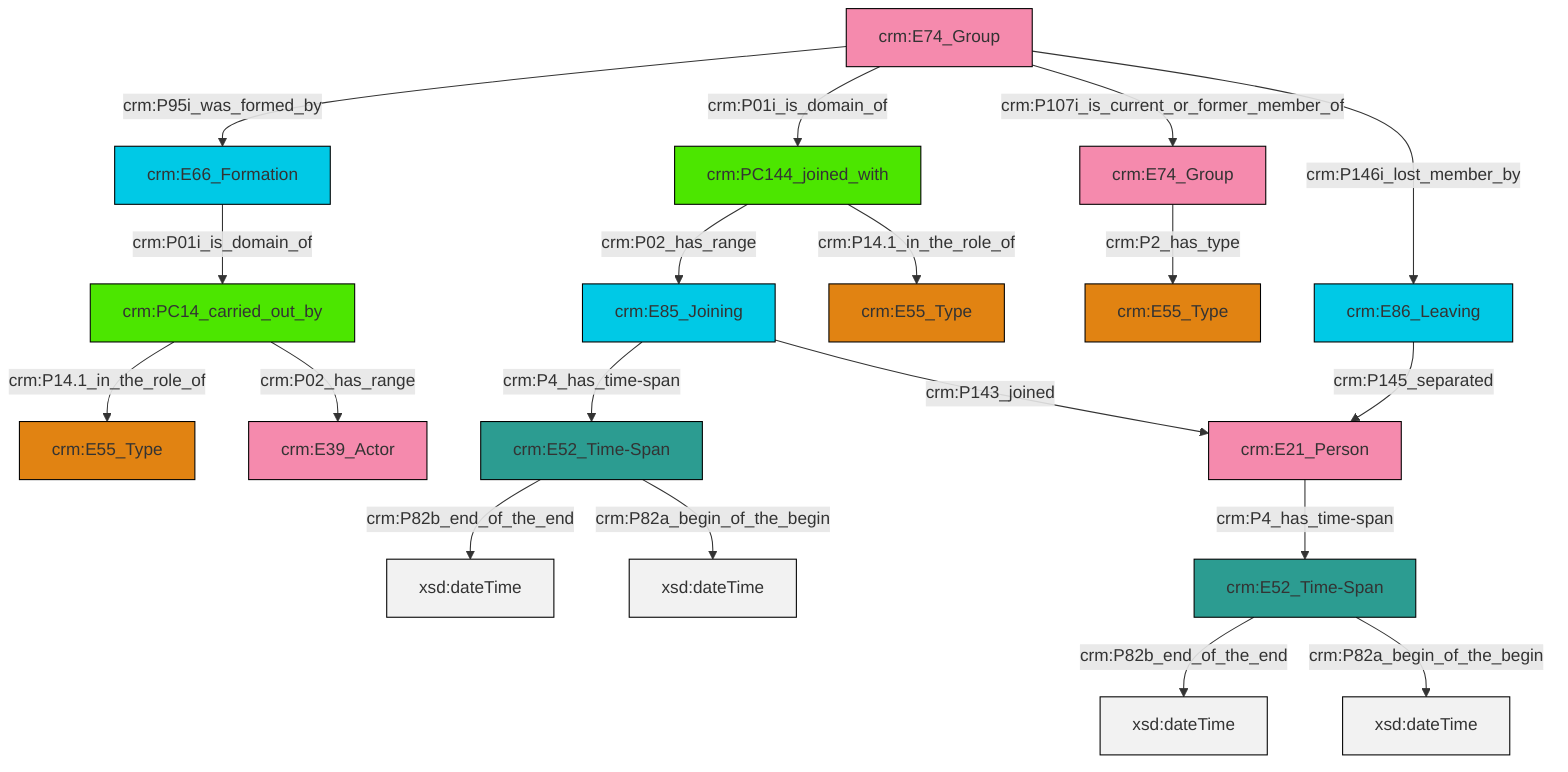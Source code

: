 graph TD
classDef Literal fill:#f2f2f2,stroke:#000000;
classDef CRM_Entity fill:#FFFFFF,stroke:#000000;
classDef Temporal_Entity fill:#00C9E6, stroke:#000000;
classDef Type fill:#E18312, stroke:#000000;
classDef Time-Span fill:#2C9C91, stroke:#000000;
classDef Appellation fill:#FFEB7F, stroke:#000000;
classDef Place fill:#008836, stroke:#000000;
classDef Persistent_Item fill:#B266B2, stroke:#000000;
classDef Conceptual_Object fill:#FFD700, stroke:#000000;
classDef Physical_Thing fill:#D2B48C, stroke:#000000;
classDef Actor fill:#f58aad, stroke:#000000;
classDef PC_Classes fill:#4ce600, stroke:#000000;
classDef Multi fill:#cccccc,stroke:#000000;

2["crm:E52_Time-Span"]:::Time-Span -->|crm:P82b_end_of_the_end| 3[xsd:dateTime]:::Literal
6["crm:E66_Formation"]:::Temporal_Entity -->|crm:P01i_is_domain_of| 7["crm:PC14_carried_out_by"]:::PC_Classes
8["crm:PC144_joined_with"]:::PC_Classes -->|crm:P02_has_range| 4["crm:E85_Joining"]:::Temporal_Entity
0["crm:E74_Group"]:::Actor -->|crm:P95i_was_formed_by| 6["crm:E66_Formation"]:::Temporal_Entity
11["crm:E52_Time-Span"]:::Time-Span -->|crm:P82b_end_of_the_end| 12[xsd:dateTime]:::Literal
13["crm:E74_Group"]:::Actor -->|crm:P2_has_type| 9["crm:E55_Type"]:::Type
2["crm:E52_Time-Span"]:::Time-Span -->|crm:P82a_begin_of_the_begin| 14[xsd:dateTime]:::Literal
7["crm:PC14_carried_out_by"]:::PC_Classes -->|crm:P14.1_in_the_role_of| 16["crm:E55_Type"]:::Type
7["crm:PC14_carried_out_by"]:::PC_Classes -->|crm:P02_has_range| 17["crm:E39_Actor"]:::Actor
18["crm:E86_Leaving"]:::Temporal_Entity -->|crm:P145_separated| 19["crm:E21_Person"]:::Actor
4["crm:E85_Joining"]:::Temporal_Entity -->|crm:P4_has_time-span| 11["crm:E52_Time-Span"]:::Time-Span
8["crm:PC144_joined_with"]:::PC_Classes -->|crm:P14.1_in_the_role_of| 21["crm:E55_Type"]:::Type
0["crm:E74_Group"]:::Actor -->|crm:P01i_is_domain_of| 8["crm:PC144_joined_with"]:::PC_Classes
19["crm:E21_Person"]:::Actor -->|crm:P4_has_time-span| 2["crm:E52_Time-Span"]:::Time-Span
11["crm:E52_Time-Span"]:::Time-Span -->|crm:P82a_begin_of_the_begin| 33[xsd:dateTime]:::Literal
4["crm:E85_Joining"]:::Temporal_Entity -->|crm:P143_joined| 19["crm:E21_Person"]:::Actor
0["crm:E74_Group"]:::Actor -->|crm:P107i_is_current_or_former_member_of| 13["crm:E74_Group"]:::Actor
0["crm:E74_Group"]:::Actor -->|crm:P146i_lost_member_by| 18["crm:E86_Leaving"]:::Temporal_Entity